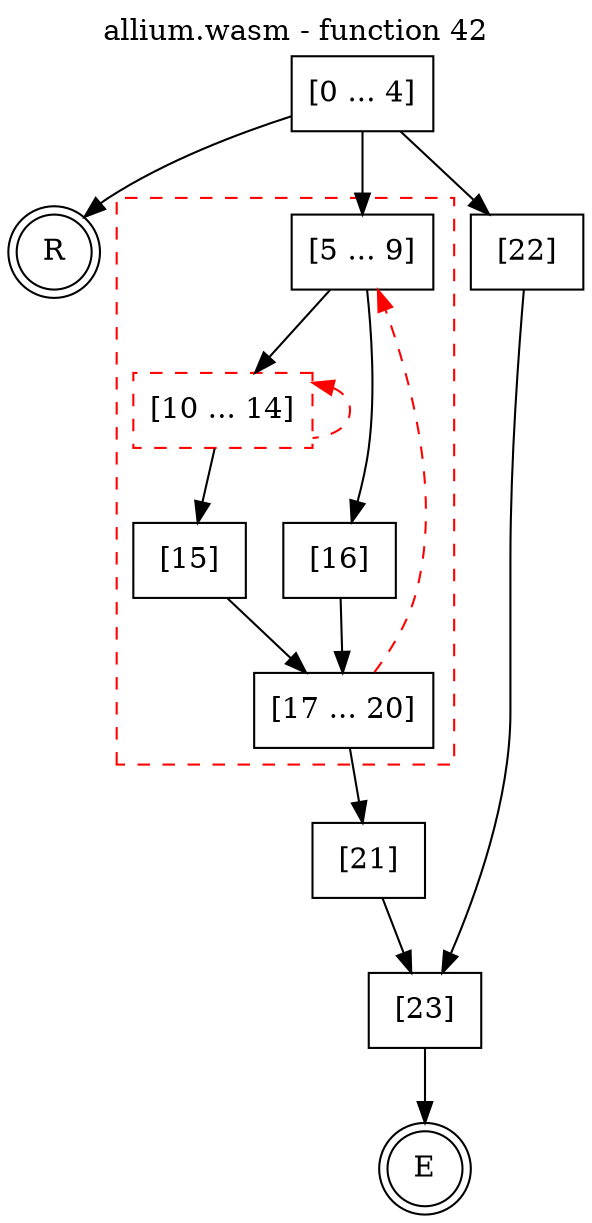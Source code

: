 digraph finite_state_machine {
    label = "allium.wasm - function 42"
    labelloc =  t
    labelfontsize = 16
    labelfontcolor = black
    labelfontname = "Helvetica"
    node [shape = doublecircle]; E R ;
    node [shape = box];
    node [shape=box, color=black, style=solid] 0[label="[0 ... 4]"]
    subgraph cluster_5{
    label = "";
    style = dashed color = red;
    node [shape=box, color=black, style=solid] 5[label="[5 ... 9]"]
    node [shape=box, color=red, style=dashed] 10[label="[10 ... 14]"]
    node [shape=box, color=black, style=solid] 15[label="[15]"]
    node [shape=box, color=black, style=solid] 16[label="[16]"]
    node [shape=box, color=black, style=solid] 17[label="[17 ... 20]"]
    }
    node [shape=box, color=black, style=solid] 21[label="[21]"]
    node [shape=box, color=black, style=solid] 22[label="[22]"]
    node [shape=box, color=black, style=solid] 23[label="[23]"]
    node [shape=box, color=black, style=solid] R[label="R"]
    0 -> 5;
    0 -> 22;
    0 -> R;
    5 -> 10;
    5 -> 16;
    10 -> 15;
    10 -> 10[style="dashed" color="red" dir=back];
    15 -> 17;
    16 -> 17;
    17 -> 5[style="dashed" color="red"];
    17 -> 21;
    21 -> 23;
    22 -> 23;
    23 -> E;
}
